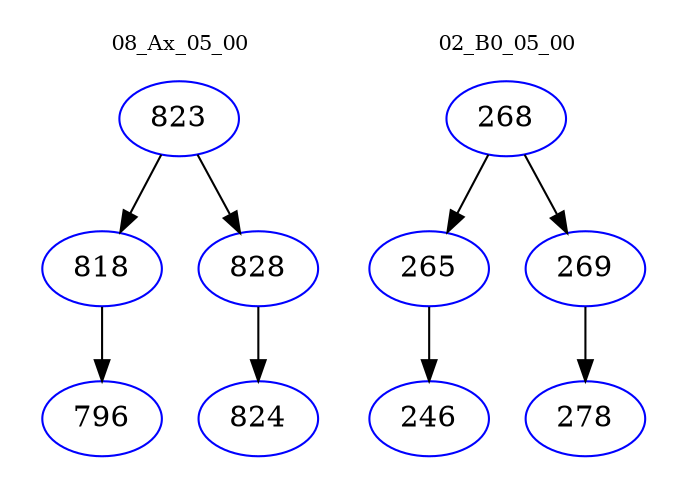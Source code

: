 digraph{
subgraph cluster_0 {
color = white
label = "08_Ax_05_00";
fontsize=10;
T0_823 [label="823", color="blue"]
T0_823 -> T0_818 [color="black"]
T0_818 [label="818", color="blue"]
T0_818 -> T0_796 [color="black"]
T0_796 [label="796", color="blue"]
T0_823 -> T0_828 [color="black"]
T0_828 [label="828", color="blue"]
T0_828 -> T0_824 [color="black"]
T0_824 [label="824", color="blue"]
}
subgraph cluster_1 {
color = white
label = "02_B0_05_00";
fontsize=10;
T1_268 [label="268", color="blue"]
T1_268 -> T1_265 [color="black"]
T1_265 [label="265", color="blue"]
T1_265 -> T1_246 [color="black"]
T1_246 [label="246", color="blue"]
T1_268 -> T1_269 [color="black"]
T1_269 [label="269", color="blue"]
T1_269 -> T1_278 [color="black"]
T1_278 [label="278", color="blue"]
}
}
